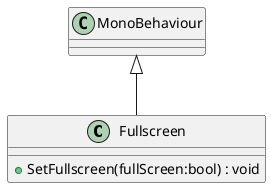 @startuml
class Fullscreen {
    + SetFullscreen(fullScreen:bool) : void
}
MonoBehaviour <|-- Fullscreen
@enduml
